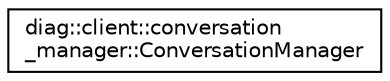 digraph "Graphical Class Hierarchy"
{
 // LATEX_PDF_SIZE
  edge [fontname="Helvetica",fontsize="10",labelfontname="Helvetica",labelfontsize="10"];
  node [fontname="Helvetica",fontsize="10",shape=record];
  rankdir="LR";
  Node0 [label="diag::client::conversation\l_manager::ConversationManager",height=0.2,width=0.4,color="black", fillcolor="white", style="filled",URL="$classdiag_1_1client_1_1conversation__manager_1_1ConversationManager.html",tooltip="Class to manage all the conversation created from usr request."];
}
